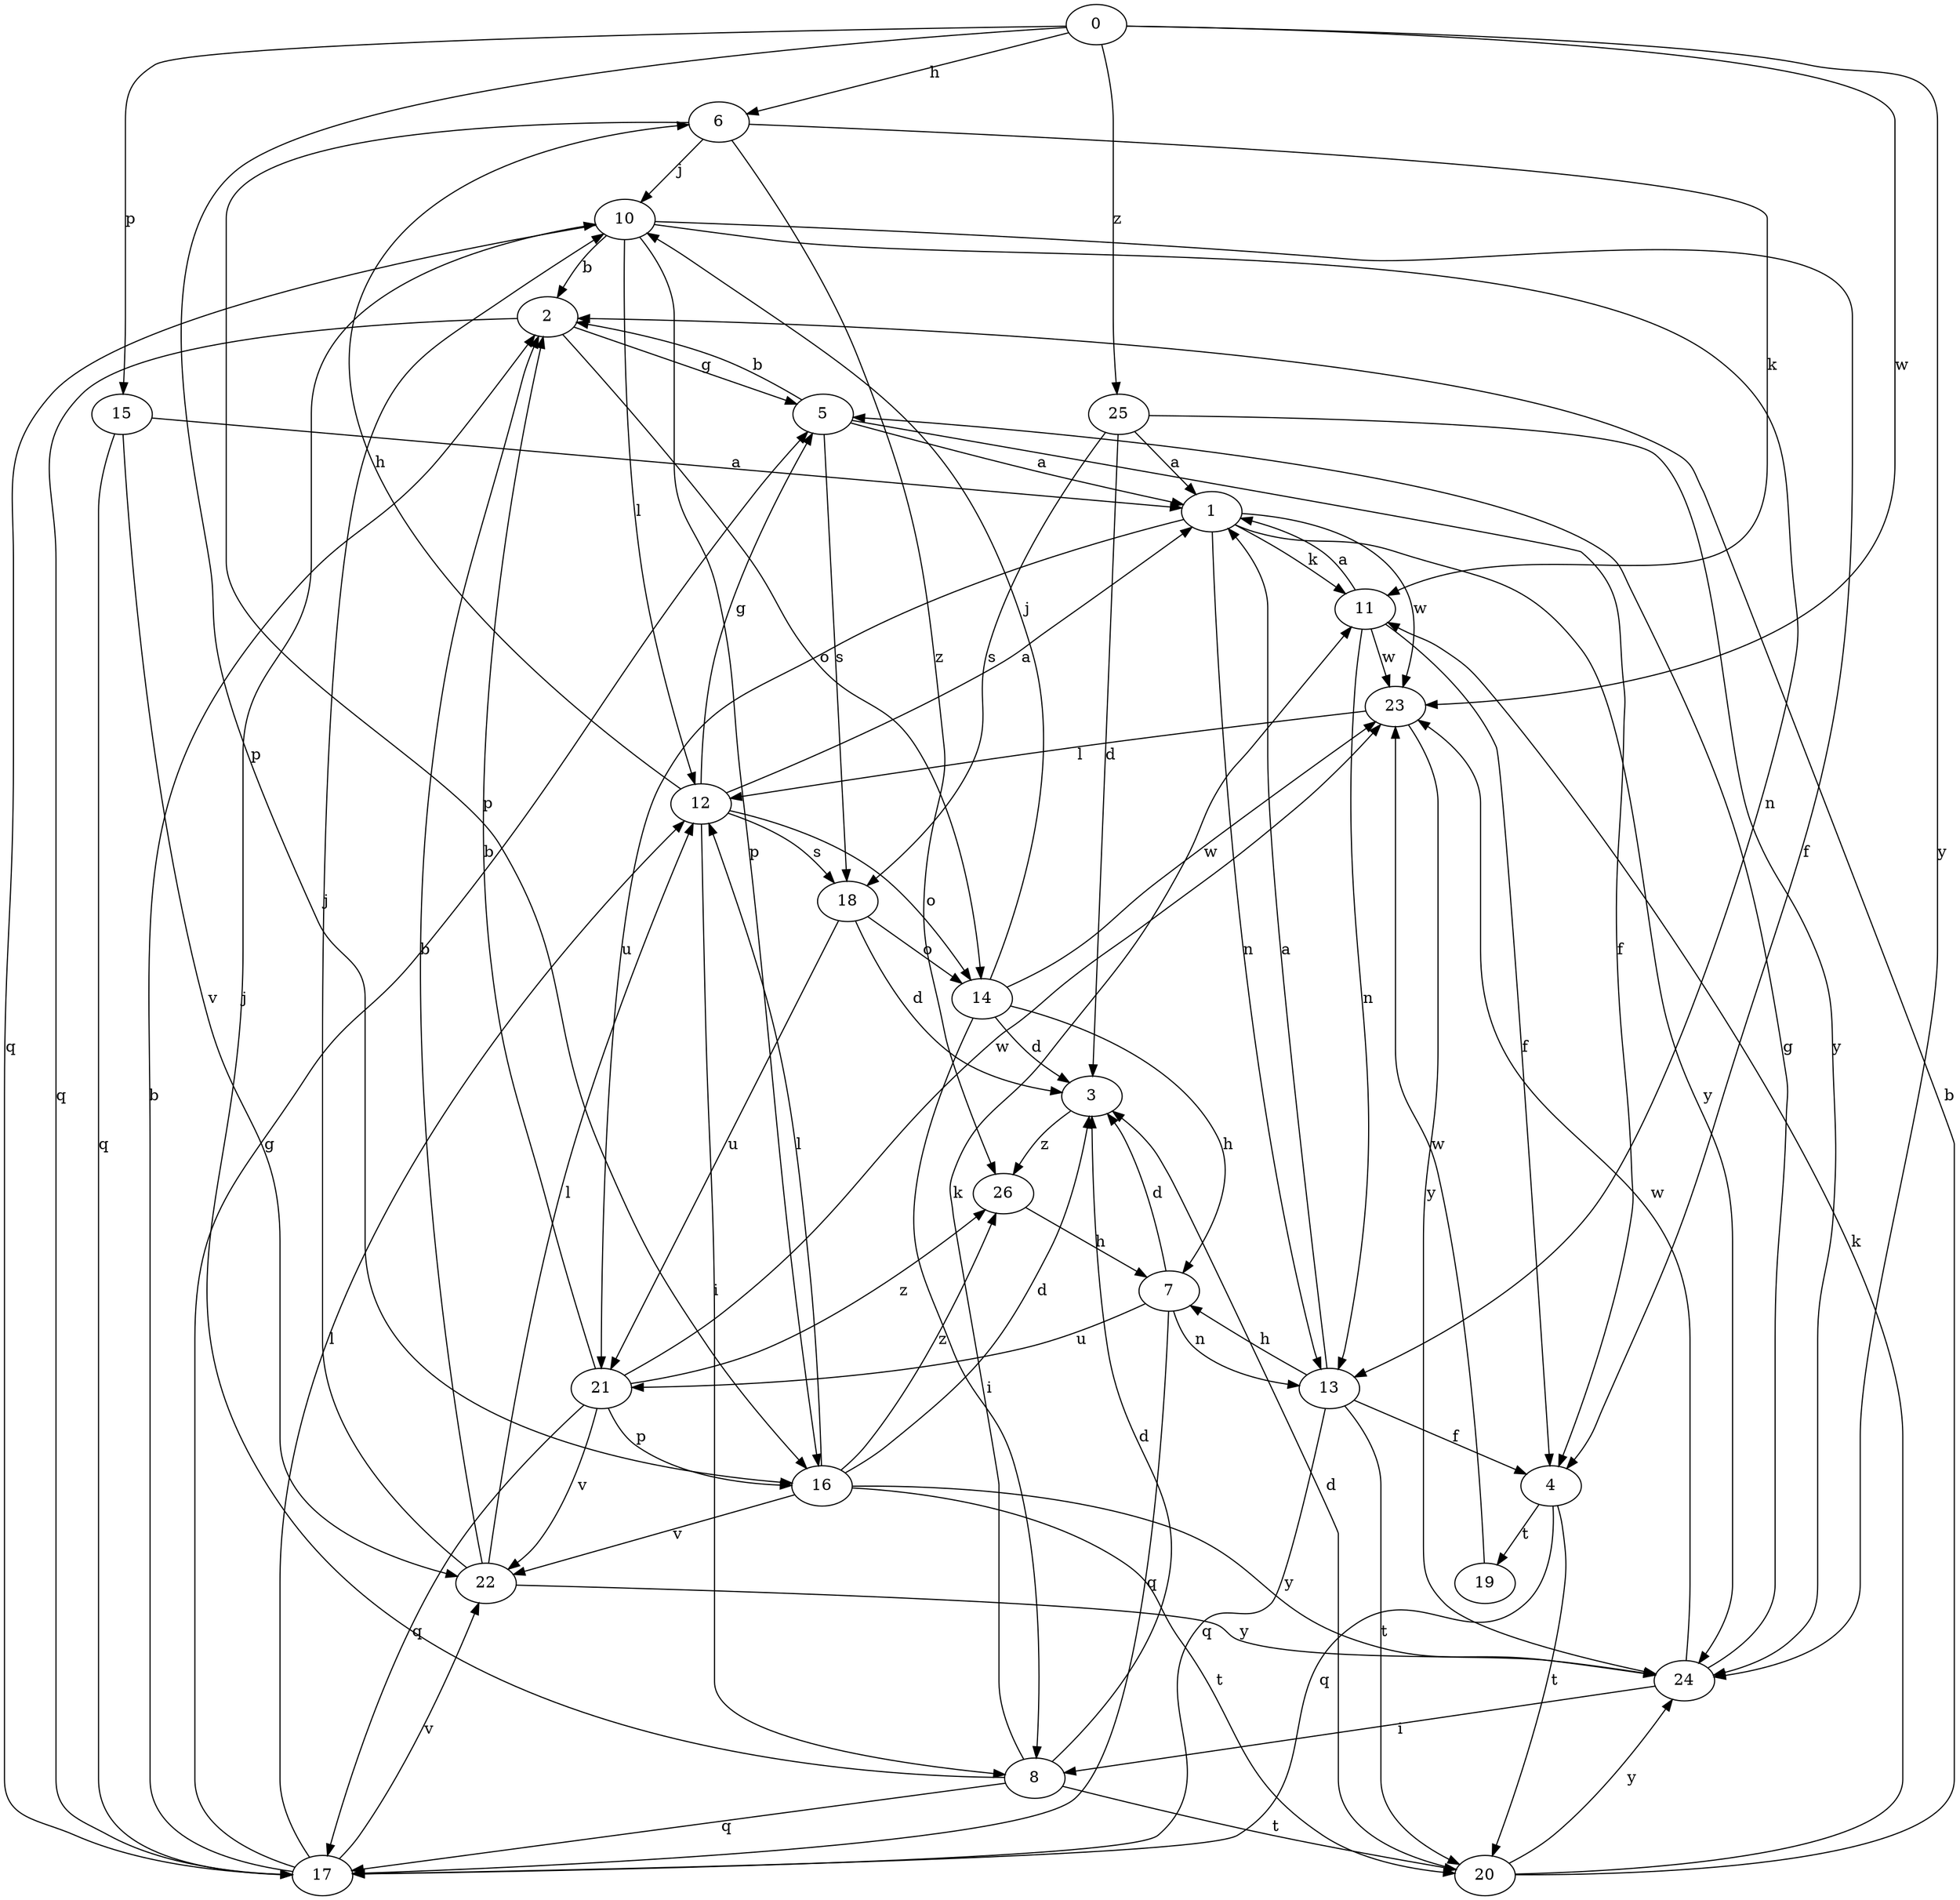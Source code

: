 strict digraph  {
0;
1;
2;
3;
4;
5;
6;
7;
8;
10;
11;
12;
13;
14;
15;
16;
17;
18;
19;
20;
21;
22;
23;
24;
25;
26;
0 -> 6  [label=h];
0 -> 15  [label=p];
0 -> 16  [label=p];
0 -> 23  [label=w];
0 -> 24  [label=y];
0 -> 25  [label=z];
1 -> 11  [label=k];
1 -> 13  [label=n];
1 -> 21  [label=u];
1 -> 23  [label=w];
1 -> 24  [label=y];
2 -> 5  [label=g];
2 -> 14  [label=o];
2 -> 17  [label=q];
3 -> 26  [label=z];
4 -> 17  [label=q];
4 -> 19  [label=t];
4 -> 20  [label=t];
5 -> 1  [label=a];
5 -> 2  [label=b];
5 -> 4  [label=f];
5 -> 18  [label=s];
6 -> 10  [label=j];
6 -> 11  [label=k];
6 -> 16  [label=p];
6 -> 26  [label=z];
7 -> 3  [label=d];
7 -> 13  [label=n];
7 -> 17  [label=q];
7 -> 21  [label=u];
8 -> 3  [label=d];
8 -> 10  [label=j];
8 -> 11  [label=k];
8 -> 17  [label=q];
8 -> 20  [label=t];
10 -> 2  [label=b];
10 -> 4  [label=f];
10 -> 12  [label=l];
10 -> 13  [label=n];
10 -> 16  [label=p];
10 -> 17  [label=q];
11 -> 1  [label=a];
11 -> 4  [label=f];
11 -> 13  [label=n];
11 -> 23  [label=w];
12 -> 1  [label=a];
12 -> 5  [label=g];
12 -> 6  [label=h];
12 -> 8  [label=i];
12 -> 14  [label=o];
12 -> 18  [label=s];
13 -> 1  [label=a];
13 -> 4  [label=f];
13 -> 7  [label=h];
13 -> 17  [label=q];
13 -> 20  [label=t];
14 -> 3  [label=d];
14 -> 7  [label=h];
14 -> 8  [label=i];
14 -> 10  [label=j];
14 -> 23  [label=w];
15 -> 1  [label=a];
15 -> 17  [label=q];
15 -> 22  [label=v];
16 -> 3  [label=d];
16 -> 12  [label=l];
16 -> 20  [label=t];
16 -> 22  [label=v];
16 -> 24  [label=y];
16 -> 26  [label=z];
17 -> 2  [label=b];
17 -> 5  [label=g];
17 -> 12  [label=l];
17 -> 22  [label=v];
18 -> 3  [label=d];
18 -> 14  [label=o];
18 -> 21  [label=u];
19 -> 23  [label=w];
20 -> 2  [label=b];
20 -> 3  [label=d];
20 -> 11  [label=k];
20 -> 24  [label=y];
21 -> 2  [label=b];
21 -> 16  [label=p];
21 -> 17  [label=q];
21 -> 22  [label=v];
21 -> 23  [label=w];
21 -> 26  [label=z];
22 -> 2  [label=b];
22 -> 10  [label=j];
22 -> 12  [label=l];
22 -> 24  [label=y];
23 -> 12  [label=l];
23 -> 24  [label=y];
24 -> 5  [label=g];
24 -> 8  [label=i];
24 -> 23  [label=w];
25 -> 1  [label=a];
25 -> 3  [label=d];
25 -> 18  [label=s];
25 -> 24  [label=y];
26 -> 7  [label=h];
}
